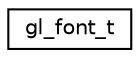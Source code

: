 digraph "Graphical Class Hierarchy"
{
 // INTERACTIVE_SVG=YES
  edge [fontname="Helvetica",fontsize="10",labelfontname="Helvetica",labelfontsize="10"];
  node [fontname="Helvetica",fontsize="10",shape=record];
  rankdir="LR";
  Node1 [label="gl_font_t",height=0.2,width=0.4,color="black", fillcolor="white", style="filled",URL="$_texture_8h.html#structgl__font__t"];
}
